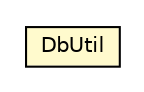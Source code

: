 #!/usr/local/bin/dot
#
# Class diagram 
# Generated by UMLGraph version 5.1 (http://www.umlgraph.org/)
#

digraph G {
	edge [fontname="Helvetica",fontsize=10,labelfontname="Helvetica",labelfontsize=10];
	node [fontname="Helvetica",fontsize=10,shape=plaintext];
	nodesep=0.25;
	ranksep=0.5;
	// pt.ist.fenixframework.backend.jvstmojb.repository.DbUtil
	c142469 [label=<<table title="pt.ist.fenixframework.backend.jvstmojb.repository.DbUtil" border="0" cellborder="1" cellspacing="0" cellpadding="2" port="p" bgcolor="lemonChiffon" href="./DbUtil.html">
		<tr><td><table border="0" cellspacing="0" cellpadding="1">
<tr><td align="center" balign="center"> DbUtil </td></tr>
		</table></td></tr>
		</table>>, fontname="Helvetica", fontcolor="black", fontsize=10.0];
}

